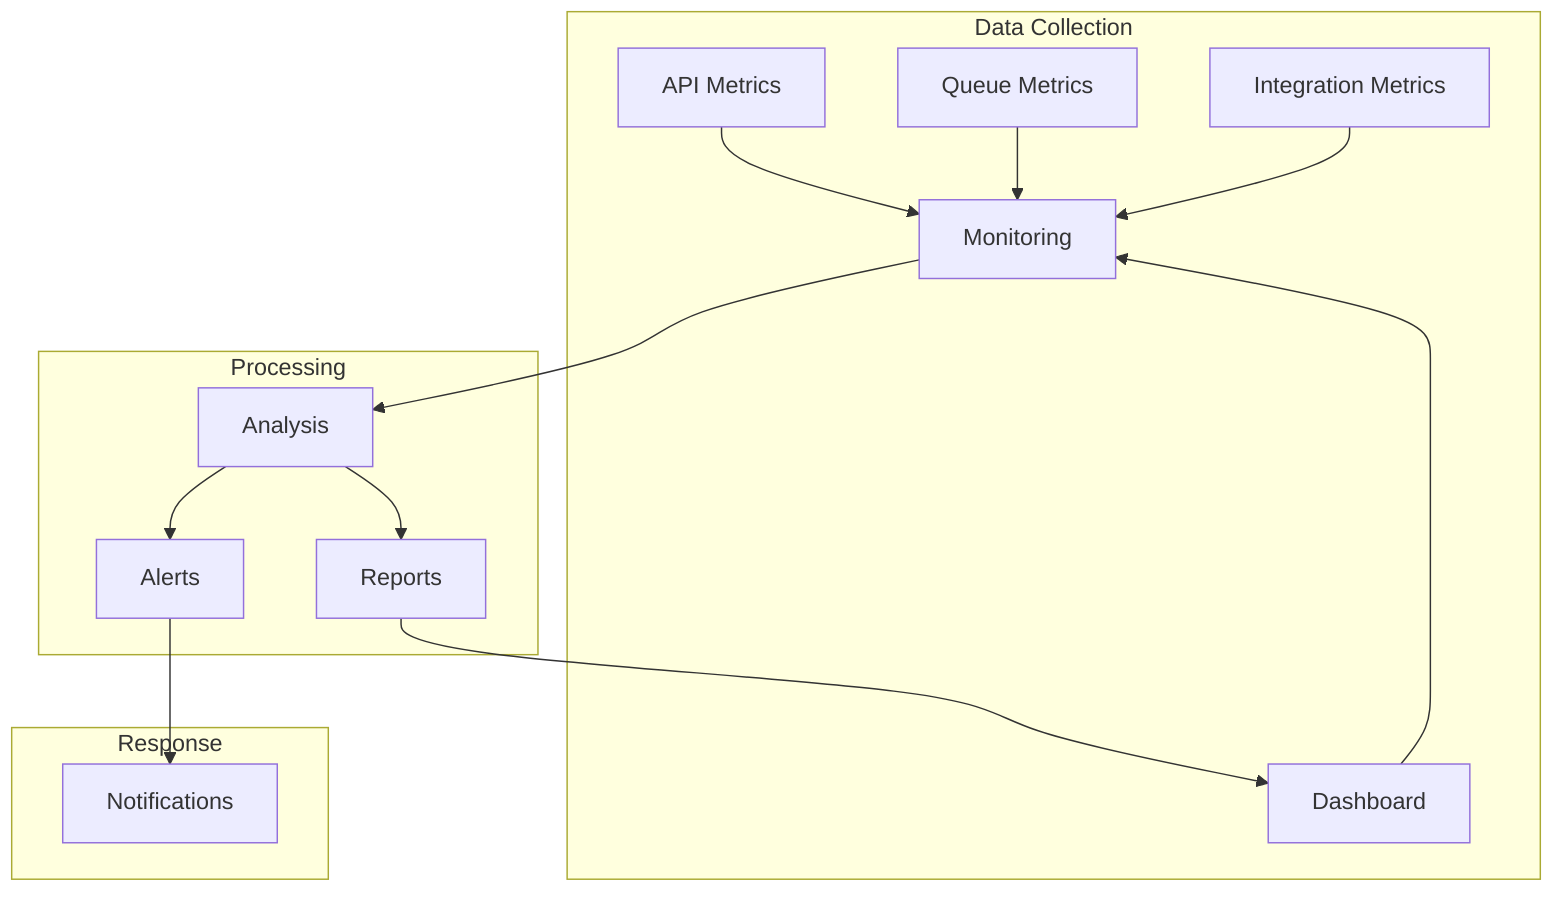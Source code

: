 graph TD
    subgraph "Data Collection"
        A[API Metrics] --> M[Monitoring]
        Q[Queue Metrics] --> M
        D[DB Metrics] --> M
        I[Integration Metrics] --> M
    end
    
    subgraph "Processing"
        M --> AN[Analysis]
        AN --> AL[Alerts]
        AN --> R[Reports]
    end
    
    subgraph "Response"
        AL --> N[Notifications]
        R --> D[Dashboard]
    end